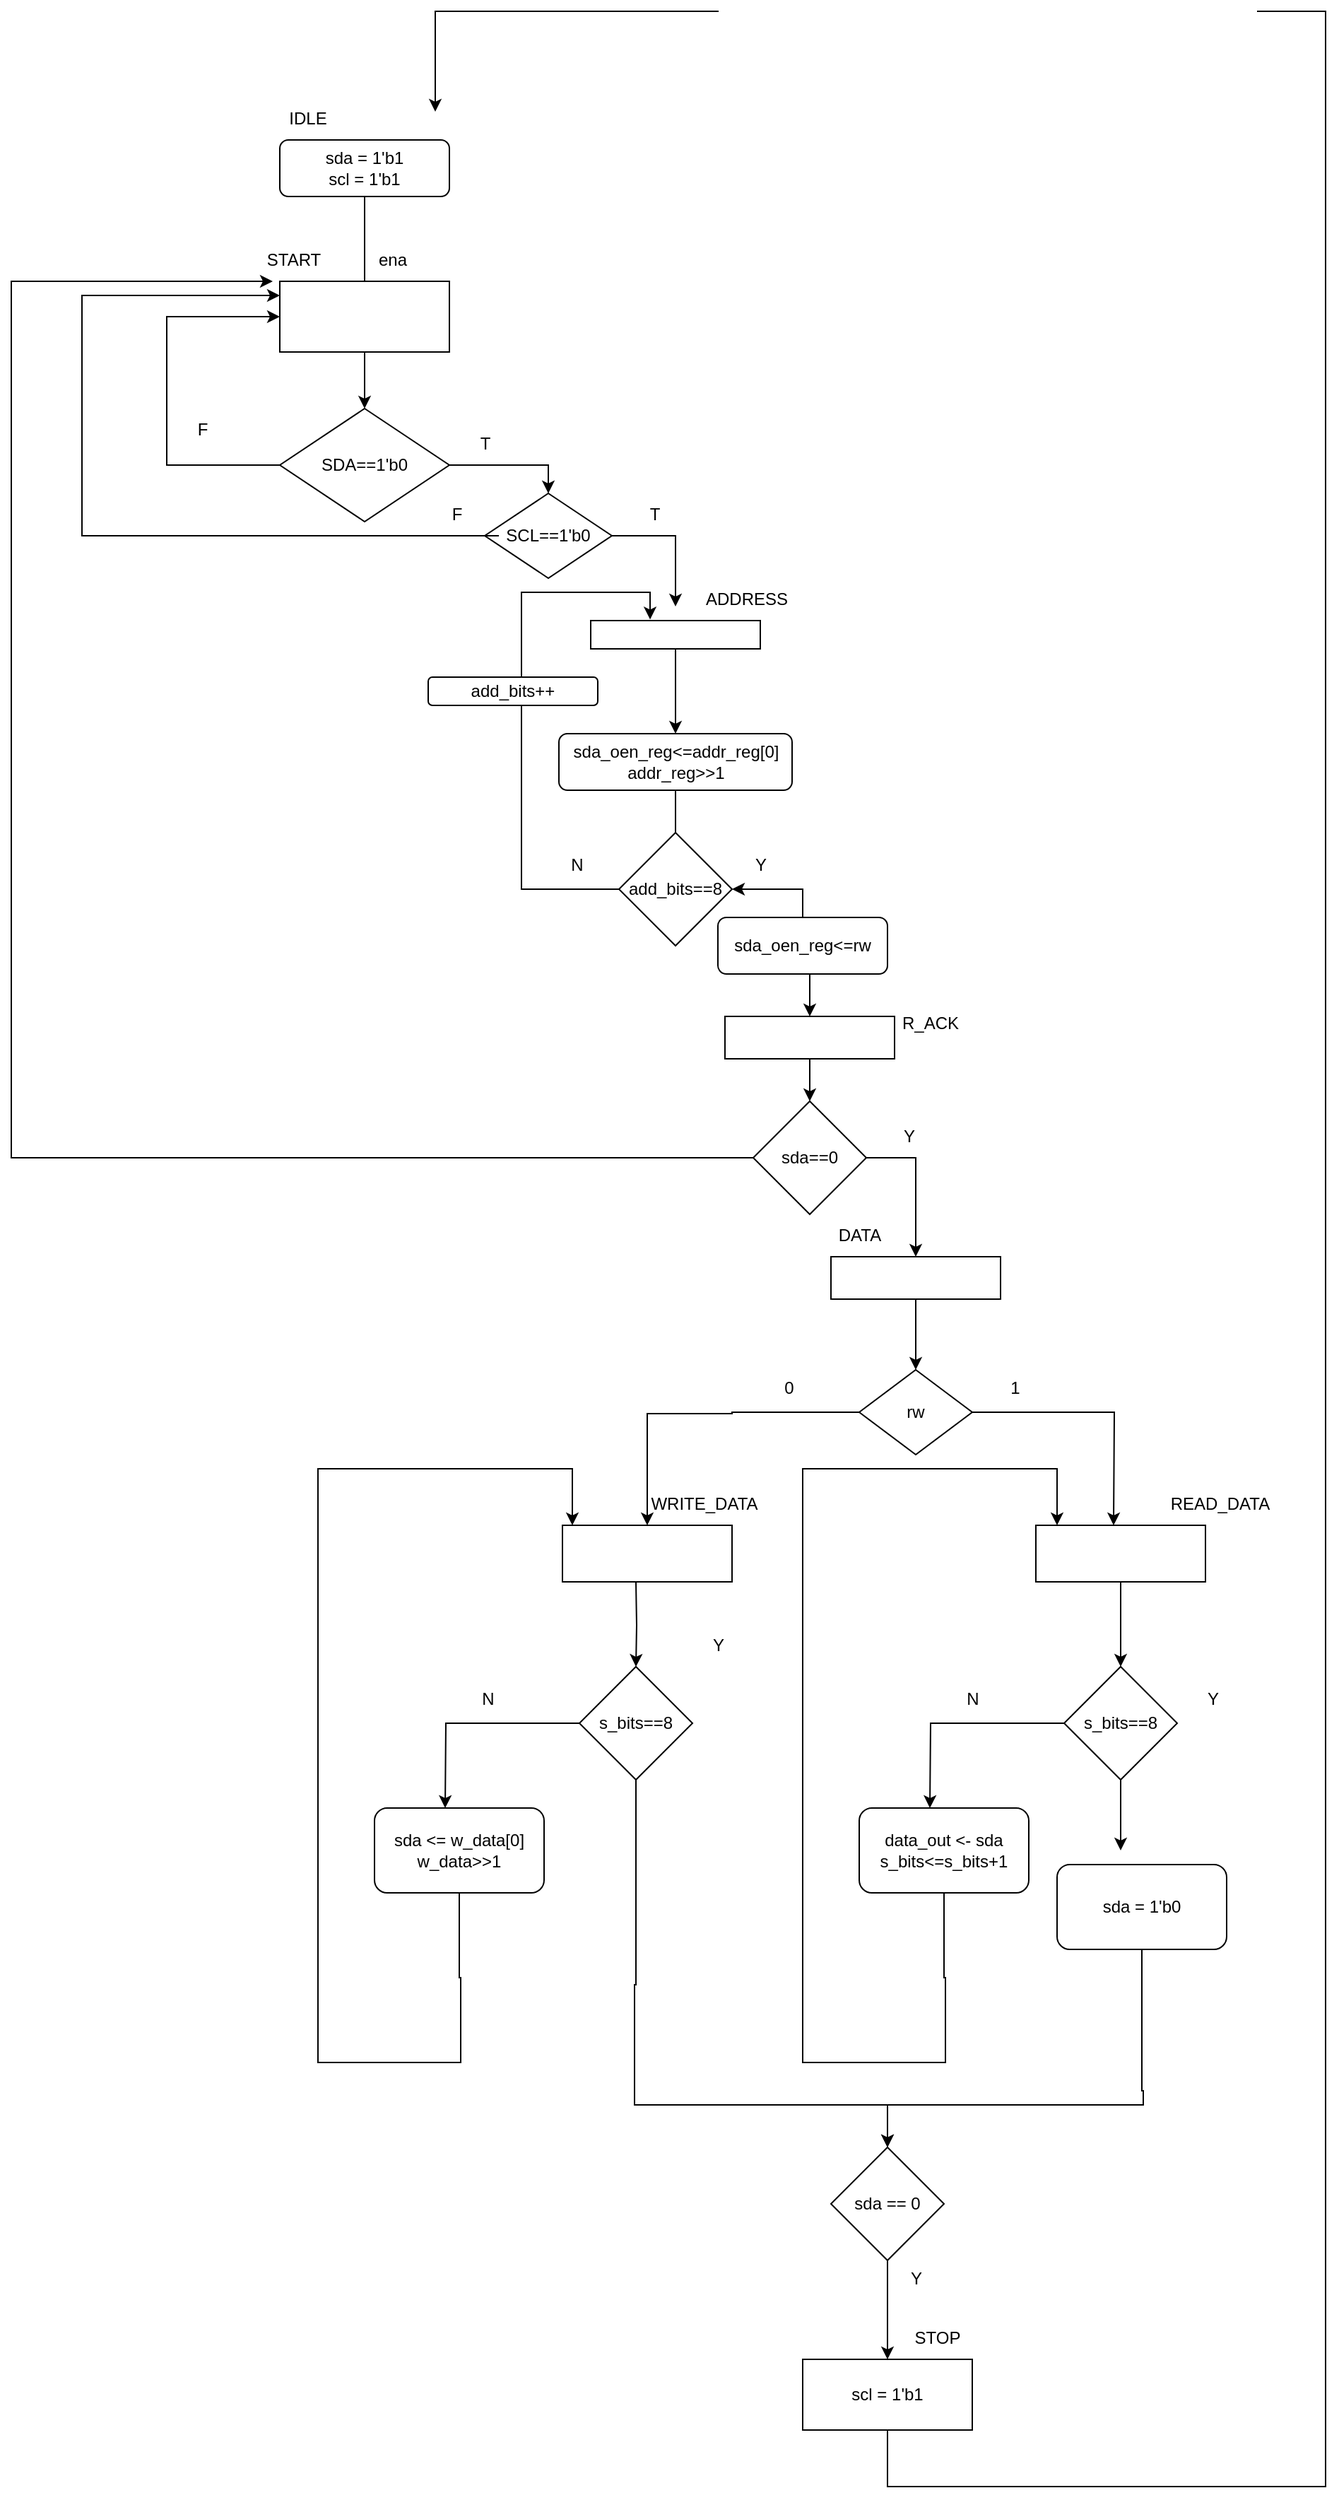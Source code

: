 <mxfile version="27.1.3">
  <diagram name="Page-1" id="b277rzLD2Fhs7HAJS3M5">
    <mxGraphModel dx="1226" dy="620" grid="1" gridSize="10" guides="1" tooltips="1" connect="1" arrows="1" fold="1" page="1" pageScale="1" pageWidth="850" pageHeight="1100" math="0" shadow="0">
      <root>
        <mxCell id="0" />
        <mxCell id="1" parent="0" />
        <mxCell id="nR8L8_re4a13Xp5RJiHS-1" value="sda = 1&#39;b1&lt;div&gt;scl = 1&#39;b1&lt;/div&gt;" style="rounded=1;whiteSpace=wrap;html=1;" parent="1" vertex="1">
          <mxGeometry x="320" y="130" width="120" height="40" as="geometry" />
        </mxCell>
        <mxCell id="nR8L8_re4a13Xp5RJiHS-2" value="IDLE" style="text;html=1;align=center;verticalAlign=middle;whiteSpace=wrap;rounded=0;" parent="1" vertex="1">
          <mxGeometry x="310" y="100" width="60" height="30" as="geometry" />
        </mxCell>
        <mxCell id="nR8L8_re4a13Xp5RJiHS-3" value="" style="endArrow=classic;html=1;rounded=0;exitX=0.5;exitY=1;exitDx=0;exitDy=0;" parent="1" source="nR8L8_re4a13Xp5RJiHS-1" edge="1">
          <mxGeometry width="50" height="50" relative="1" as="geometry">
            <mxPoint x="400" y="300" as="sourcePoint" />
            <mxPoint x="380" y="250" as="targetPoint" />
          </mxGeometry>
        </mxCell>
        <mxCell id="nR8L8_re4a13Xp5RJiHS-5" value="ena" style="text;html=1;align=center;verticalAlign=middle;whiteSpace=wrap;rounded=0;" parent="1" vertex="1">
          <mxGeometry x="370" y="200" width="60" height="30" as="geometry" />
        </mxCell>
        <mxCell id="nR8L8_re4a13Xp5RJiHS-7" value="START" style="text;html=1;align=center;verticalAlign=middle;whiteSpace=wrap;rounded=0;" parent="1" vertex="1">
          <mxGeometry x="300" y="200" width="60" height="30" as="geometry" />
        </mxCell>
        <mxCell id="nR8L8_re4a13Xp5RJiHS-9" value="SDA==1&#39;b0" style="rhombus;whiteSpace=wrap;html=1;" parent="1" vertex="1">
          <mxGeometry x="320" y="320" width="120" height="80" as="geometry" />
        </mxCell>
        <mxCell id="VUbeCjVTyL7We-Jl0k7P-1" value="" style="endArrow=classic;html=1;rounded=0;exitX=1;exitY=0.5;exitDx=0;exitDy=0;" edge="1" parent="1" source="nR8L8_re4a13Xp5RJiHS-9">
          <mxGeometry width="50" height="50" relative="1" as="geometry">
            <mxPoint x="400" y="300" as="sourcePoint" />
            <mxPoint x="510" y="380" as="targetPoint" />
            <Array as="points">
              <mxPoint x="510" y="360" />
            </Array>
          </mxGeometry>
        </mxCell>
        <mxCell id="VUbeCjVTyL7We-Jl0k7P-3" style="edgeStyle=orthogonalEdgeStyle;rounded=0;orthogonalLoop=1;jettySize=auto;html=1;entryX=0.5;entryY=0;entryDx=0;entryDy=0;" edge="1" parent="1" source="VUbeCjVTyL7We-Jl0k7P-2" target="nR8L8_re4a13Xp5RJiHS-9">
          <mxGeometry relative="1" as="geometry" />
        </mxCell>
        <mxCell id="VUbeCjVTyL7We-Jl0k7P-2" value="" style="rounded=0;whiteSpace=wrap;html=1;" vertex="1" parent="1">
          <mxGeometry x="320" y="230" width="120" height="50" as="geometry" />
        </mxCell>
        <mxCell id="VUbeCjVTyL7We-Jl0k7P-11" style="edgeStyle=orthogonalEdgeStyle;rounded=0;orthogonalLoop=1;jettySize=auto;html=1;exitX=0.5;exitY=1;exitDx=0;exitDy=0;entryX=0.5;entryY=0;entryDx=0;entryDy=0;" edge="1" parent="1" source="VUbeCjVTyL7We-Jl0k7P-6" target="VUbeCjVTyL7We-Jl0k7P-9">
          <mxGeometry relative="1" as="geometry" />
        </mxCell>
        <mxCell id="VUbeCjVTyL7We-Jl0k7P-6" value="" style="rounded=0;whiteSpace=wrap;html=1;" vertex="1" parent="1">
          <mxGeometry x="540" y="470" width="120" height="20" as="geometry" />
        </mxCell>
        <mxCell id="VUbeCjVTyL7We-Jl0k7P-7" value="ADDRESS" style="text;html=1;align=center;verticalAlign=middle;resizable=0;points=[];autosize=1;strokeColor=none;fillColor=none;" vertex="1" parent="1">
          <mxGeometry x="610" y="440" width="80" height="30" as="geometry" />
        </mxCell>
        <mxCell id="VUbeCjVTyL7We-Jl0k7P-16" style="edgeStyle=orthogonalEdgeStyle;rounded=0;orthogonalLoop=1;jettySize=auto;html=1;" edge="1" parent="1" source="VUbeCjVTyL7We-Jl0k7P-9">
          <mxGeometry relative="1" as="geometry">
            <mxPoint x="600" y="640" as="targetPoint" />
          </mxGeometry>
        </mxCell>
        <mxCell id="VUbeCjVTyL7We-Jl0k7P-9" value="&lt;div&gt;sda_oen_reg&amp;lt;=addr_reg[0]&lt;/div&gt;&lt;div&gt;addr_reg&amp;gt;&amp;gt;1&lt;/div&gt;" style="rounded=1;whiteSpace=wrap;html=1;" vertex="1" parent="1">
          <mxGeometry x="517.5" y="550" width="165" height="40" as="geometry" />
        </mxCell>
        <mxCell id="VUbeCjVTyL7We-Jl0k7P-12" value="T" style="text;html=1;align=center;verticalAlign=middle;resizable=0;points=[];autosize=1;strokeColor=none;fillColor=none;" vertex="1" parent="1">
          <mxGeometry x="450" y="330" width="30" height="30" as="geometry" />
        </mxCell>
        <mxCell id="VUbeCjVTyL7We-Jl0k7P-13" value="SCL==1&#39;b0" style="rhombus;whiteSpace=wrap;html=1;" vertex="1" parent="1">
          <mxGeometry x="465" y="380" width="90" height="60" as="geometry" />
        </mxCell>
        <mxCell id="VUbeCjVTyL7We-Jl0k7P-14" value="" style="endArrow=classic;html=1;rounded=0;exitX=1;exitY=0.5;exitDx=0;exitDy=0;" edge="1" parent="1" source="VUbeCjVTyL7We-Jl0k7P-13">
          <mxGeometry width="50" height="50" relative="1" as="geometry">
            <mxPoint x="400" y="400" as="sourcePoint" />
            <mxPoint x="600" y="460" as="targetPoint" />
            <Array as="points">
              <mxPoint x="600" y="410" />
            </Array>
          </mxGeometry>
        </mxCell>
        <mxCell id="VUbeCjVTyL7We-Jl0k7P-15" value="T" style="text;html=1;align=center;verticalAlign=middle;resizable=0;points=[];autosize=1;strokeColor=none;fillColor=none;" vertex="1" parent="1">
          <mxGeometry x="570" y="380" width="30" height="30" as="geometry" />
        </mxCell>
        <mxCell id="VUbeCjVTyL7We-Jl0k7P-18" style="edgeStyle=orthogonalEdgeStyle;rounded=0;orthogonalLoop=1;jettySize=auto;html=1;entryX=0.35;entryY=-0.04;entryDx=0;entryDy=0;entryPerimeter=0;" edge="1" parent="1" source="VUbeCjVTyL7We-Jl0k7P-17" target="VUbeCjVTyL7We-Jl0k7P-6">
          <mxGeometry relative="1" as="geometry">
            <mxPoint x="580" y="460" as="targetPoint" />
            <Array as="points">
              <mxPoint x="491" y="660" />
              <mxPoint x="491" y="450" />
              <mxPoint x="582" y="450" />
            </Array>
          </mxGeometry>
        </mxCell>
        <mxCell id="VUbeCjVTyL7We-Jl0k7P-17" value="add_bits==8" style="rhombus;whiteSpace=wrap;html=1;" vertex="1" parent="1">
          <mxGeometry x="560" y="620" width="80" height="80" as="geometry" />
        </mxCell>
        <mxCell id="VUbeCjVTyL7We-Jl0k7P-23" value="N" style="text;html=1;align=center;verticalAlign=middle;resizable=0;points=[];autosize=1;strokeColor=none;fillColor=none;" vertex="1" parent="1">
          <mxGeometry x="515" y="628" width="30" height="30" as="geometry" />
        </mxCell>
        <mxCell id="VUbeCjVTyL7We-Jl0k7P-24" value="add_bits++" style="rounded=1;whiteSpace=wrap;html=1;" vertex="1" parent="1">
          <mxGeometry x="425" y="510" width="120" height="20" as="geometry" />
        </mxCell>
        <mxCell id="VUbeCjVTyL7We-Jl0k7P-26" value="Y" style="text;html=1;align=center;verticalAlign=middle;resizable=0;points=[];autosize=1;strokeColor=none;fillColor=none;" vertex="1" parent="1">
          <mxGeometry x="645" y="628" width="30" height="30" as="geometry" />
        </mxCell>
        <mxCell id="VUbeCjVTyL7We-Jl0k7P-47" style="edgeStyle=orthogonalEdgeStyle;rounded=0;orthogonalLoop=1;jettySize=auto;html=1;exitX=0.5;exitY=1;exitDx=0;exitDy=0;" edge="1" parent="1" source="VUbeCjVTyL7We-Jl0k7P-27" target="VUbeCjVTyL7We-Jl0k7P-30">
          <mxGeometry relative="1" as="geometry" />
        </mxCell>
        <mxCell id="VUbeCjVTyL7We-Jl0k7P-27" value="" style="whiteSpace=wrap;html=1;" vertex="1" parent="1">
          <mxGeometry x="635" y="750" width="120" height="30" as="geometry" />
        </mxCell>
        <mxCell id="VUbeCjVTyL7We-Jl0k7P-28" value="R_ACK" style="text;html=1;align=center;verticalAlign=middle;resizable=0;points=[];autosize=1;strokeColor=none;fillColor=none;" vertex="1" parent="1">
          <mxGeometry x="750" y="740" width="60" height="30" as="geometry" />
        </mxCell>
        <mxCell id="VUbeCjVTyL7We-Jl0k7P-31" style="edgeStyle=orthogonalEdgeStyle;rounded=0;orthogonalLoop=1;jettySize=auto;html=1;exitX=1;exitY=0.5;exitDx=0;exitDy=0;" edge="1" parent="1" source="VUbeCjVTyL7We-Jl0k7P-30" target="VUbeCjVTyL7We-Jl0k7P-42">
          <mxGeometry relative="1" as="geometry">
            <mxPoint x="765" y="890" as="targetPoint" />
            <Array as="points">
              <mxPoint x="770" y="850" />
            </Array>
          </mxGeometry>
        </mxCell>
        <mxCell id="VUbeCjVTyL7We-Jl0k7P-37" style="edgeStyle=orthogonalEdgeStyle;rounded=0;orthogonalLoop=1;jettySize=auto;html=1;entryX=0.25;entryY=1;entryDx=0;entryDy=0;" edge="1" parent="1" source="VUbeCjVTyL7We-Jl0k7P-30" target="nR8L8_re4a13Xp5RJiHS-7">
          <mxGeometry relative="1" as="geometry">
            <mxPoint x="290" y="230" as="targetPoint" />
            <Array as="points">
              <mxPoint x="130" y="850" />
              <mxPoint x="130" y="230" />
            </Array>
          </mxGeometry>
        </mxCell>
        <mxCell id="VUbeCjVTyL7We-Jl0k7P-30" value="sda==0" style="rhombus;whiteSpace=wrap;html=1;" vertex="1" parent="1">
          <mxGeometry x="655" y="810" width="80" height="80" as="geometry" />
        </mxCell>
        <mxCell id="VUbeCjVTyL7We-Jl0k7P-32" value="Y" style="text;html=1;align=center;verticalAlign=middle;resizable=0;points=[];autosize=1;strokeColor=none;fillColor=none;" vertex="1" parent="1">
          <mxGeometry x="750" y="820" width="30" height="30" as="geometry" />
        </mxCell>
        <mxCell id="VUbeCjVTyL7We-Jl0k7P-33" value="" style="endArrow=classic;html=1;rounded=0;exitX=0;exitY=0.5;exitDx=0;exitDy=0;entryX=0;entryY=0.5;entryDx=0;entryDy=0;" edge="1" parent="1" source="nR8L8_re4a13Xp5RJiHS-9" target="VUbeCjVTyL7We-Jl0k7P-2">
          <mxGeometry width="50" height="50" relative="1" as="geometry">
            <mxPoint x="200" y="350" as="sourcePoint" />
            <mxPoint x="240" y="220" as="targetPoint" />
            <Array as="points">
              <mxPoint x="240" y="360" />
              <mxPoint x="240" y="255" />
            </Array>
          </mxGeometry>
        </mxCell>
        <mxCell id="VUbeCjVTyL7We-Jl0k7P-34" value="F" style="text;html=1;align=center;verticalAlign=middle;resizable=0;points=[];autosize=1;strokeColor=none;fillColor=none;" vertex="1" parent="1">
          <mxGeometry x="250" y="320" width="30" height="30" as="geometry" />
        </mxCell>
        <mxCell id="VUbeCjVTyL7We-Jl0k7P-35" value="" style="endArrow=classic;html=1;rounded=0;exitX=0;exitY=0.5;exitDx=0;exitDy=0;" edge="1" parent="1">
          <mxGeometry width="50" height="50" relative="1" as="geometry">
            <mxPoint x="475" y="410" as="sourcePoint" />
            <mxPoint x="320" y="240" as="targetPoint" />
            <Array as="points">
              <mxPoint x="180" y="410" />
              <mxPoint x="180" y="240" />
            </Array>
          </mxGeometry>
        </mxCell>
        <mxCell id="VUbeCjVTyL7We-Jl0k7P-36" value="F" style="text;html=1;align=center;verticalAlign=middle;resizable=0;points=[];autosize=1;strokeColor=none;fillColor=none;" vertex="1" parent="1">
          <mxGeometry x="430" y="380" width="30" height="30" as="geometry" />
        </mxCell>
        <mxCell id="VUbeCjVTyL7We-Jl0k7P-44" style="edgeStyle=orthogonalEdgeStyle;rounded=0;orthogonalLoop=1;jettySize=auto;html=1;" edge="1" parent="1" source="VUbeCjVTyL7We-Jl0k7P-42">
          <mxGeometry relative="1" as="geometry">
            <mxPoint x="770" y="1000" as="targetPoint" />
          </mxGeometry>
        </mxCell>
        <mxCell id="VUbeCjVTyL7We-Jl0k7P-42" value="" style="rounded=0;whiteSpace=wrap;html=1;" vertex="1" parent="1">
          <mxGeometry x="710" y="920" width="120" height="30" as="geometry" />
        </mxCell>
        <mxCell id="VUbeCjVTyL7We-Jl0k7P-43" value="DATA" style="text;html=1;align=center;verticalAlign=middle;resizable=0;points=[];autosize=1;strokeColor=none;fillColor=none;" vertex="1" parent="1">
          <mxGeometry x="705" y="890" width="50" height="30" as="geometry" />
        </mxCell>
        <mxCell id="VUbeCjVTyL7We-Jl0k7P-48" style="edgeStyle=orthogonalEdgeStyle;rounded=0;orthogonalLoop=1;jettySize=auto;html=1;exitX=0.5;exitY=1;exitDx=0;exitDy=0;entryX=0.5;entryY=0;entryDx=0;entryDy=0;" edge="1" parent="1" source="VUbeCjVTyL7We-Jl0k7P-45" target="VUbeCjVTyL7We-Jl0k7P-27">
          <mxGeometry relative="1" as="geometry" />
        </mxCell>
        <mxCell id="VUbeCjVTyL7We-Jl0k7P-45" value="sda_oen_reg&amp;lt;=rw" style="rounded=1;whiteSpace=wrap;html=1;" vertex="1" parent="1">
          <mxGeometry x="630" y="680" width="120" height="40" as="geometry" />
        </mxCell>
        <mxCell id="VUbeCjVTyL7We-Jl0k7P-46" style="edgeStyle=orthogonalEdgeStyle;rounded=0;orthogonalLoop=1;jettySize=auto;html=1;entryX=1;entryY=0.5;entryDx=0;entryDy=0;" edge="1" parent="1" source="VUbeCjVTyL7We-Jl0k7P-45" target="VUbeCjVTyL7We-Jl0k7P-17">
          <mxGeometry relative="1" as="geometry" />
        </mxCell>
        <mxCell id="VUbeCjVTyL7We-Jl0k7P-50" style="edgeStyle=orthogonalEdgeStyle;rounded=0;orthogonalLoop=1;jettySize=auto;html=1;" edge="1" parent="1" source="VUbeCjVTyL7We-Jl0k7P-49">
          <mxGeometry relative="1" as="geometry">
            <mxPoint x="910" y="1110" as="targetPoint" />
          </mxGeometry>
        </mxCell>
        <mxCell id="VUbeCjVTyL7We-Jl0k7P-51" style="edgeStyle=orthogonalEdgeStyle;rounded=0;orthogonalLoop=1;jettySize=auto;html=1;" edge="1" parent="1" source="VUbeCjVTyL7We-Jl0k7P-49" target="VUbeCjVTyL7We-Jl0k7P-57">
          <mxGeometry relative="1" as="geometry">
            <mxPoint x="580" y="1120" as="targetPoint" />
            <Array as="points">
              <mxPoint x="640" y="1030" />
              <mxPoint x="640" y="1031" />
            </Array>
          </mxGeometry>
        </mxCell>
        <mxCell id="VUbeCjVTyL7We-Jl0k7P-49" value="rw" style="rhombus;whiteSpace=wrap;html=1;" vertex="1" parent="1">
          <mxGeometry x="730" y="1000" width="80" height="60" as="geometry" />
        </mxCell>
        <mxCell id="VUbeCjVTyL7We-Jl0k7P-52" value="1" style="text;html=1;align=center;verticalAlign=middle;resizable=0;points=[];autosize=1;strokeColor=none;fillColor=none;" vertex="1" parent="1">
          <mxGeometry x="825" y="998" width="30" height="30" as="geometry" />
        </mxCell>
        <mxCell id="VUbeCjVTyL7We-Jl0k7P-53" value="0" style="text;html=1;align=center;verticalAlign=middle;resizable=0;points=[];autosize=1;strokeColor=none;fillColor=none;" vertex="1" parent="1">
          <mxGeometry x="665" y="998" width="30" height="30" as="geometry" />
        </mxCell>
        <mxCell id="VUbeCjVTyL7We-Jl0k7P-55" value="READ_DATA" style="text;html=1;align=center;verticalAlign=middle;resizable=0;points=[];autosize=1;strokeColor=none;fillColor=none;" vertex="1" parent="1">
          <mxGeometry x="940" y="1080" width="90" height="30" as="geometry" />
        </mxCell>
        <mxCell id="VUbeCjVTyL7We-Jl0k7P-59" style="edgeStyle=orthogonalEdgeStyle;rounded=0;orthogonalLoop=1;jettySize=auto;html=1;" edge="1" parent="1" source="VUbeCjVTyL7We-Jl0k7P-56" target="VUbeCjVTyL7We-Jl0k7P-60">
          <mxGeometry relative="1" as="geometry">
            <mxPoint x="915" y="1230" as="targetPoint" />
          </mxGeometry>
        </mxCell>
        <mxCell id="VUbeCjVTyL7We-Jl0k7P-56" value="" style="rounded=0;whiteSpace=wrap;html=1;" vertex="1" parent="1">
          <mxGeometry x="855" y="1110" width="120" height="40" as="geometry" />
        </mxCell>
        <mxCell id="VUbeCjVTyL7We-Jl0k7P-57" value="" style="rounded=0;whiteSpace=wrap;html=1;" vertex="1" parent="1">
          <mxGeometry x="520" y="1110" width="120" height="40" as="geometry" />
        </mxCell>
        <mxCell id="VUbeCjVTyL7We-Jl0k7P-58" value="WRITE_DATA" style="text;html=1;align=center;verticalAlign=middle;resizable=0;points=[];autosize=1;strokeColor=none;fillColor=none;" vertex="1" parent="1">
          <mxGeometry x="570" y="1080" width="100" height="30" as="geometry" />
        </mxCell>
        <mxCell id="VUbeCjVTyL7We-Jl0k7P-62" style="edgeStyle=orthogonalEdgeStyle;rounded=0;orthogonalLoop=1;jettySize=auto;html=1;exitX=0;exitY=0.5;exitDx=0;exitDy=0;" edge="1" parent="1" source="VUbeCjVTyL7We-Jl0k7P-60">
          <mxGeometry relative="1" as="geometry">
            <mxPoint x="780" y="1310" as="targetPoint" />
          </mxGeometry>
        </mxCell>
        <mxCell id="VUbeCjVTyL7We-Jl0k7P-101" style="edgeStyle=orthogonalEdgeStyle;rounded=0;orthogonalLoop=1;jettySize=auto;html=1;" edge="1" parent="1" source="VUbeCjVTyL7We-Jl0k7P-60">
          <mxGeometry relative="1" as="geometry">
            <mxPoint x="915" y="1340" as="targetPoint" />
          </mxGeometry>
        </mxCell>
        <mxCell id="VUbeCjVTyL7We-Jl0k7P-60" value="s_bits==8" style="rhombus;whiteSpace=wrap;html=1;" vertex="1" parent="1">
          <mxGeometry x="875" y="1210" width="80" height="80" as="geometry" />
        </mxCell>
        <mxCell id="VUbeCjVTyL7We-Jl0k7P-63" value="N" style="text;html=1;align=center;verticalAlign=middle;resizable=0;points=[];autosize=1;strokeColor=none;fillColor=none;" vertex="1" parent="1">
          <mxGeometry x="795" y="1218" width="30" height="30" as="geometry" />
        </mxCell>
        <mxCell id="VUbeCjVTyL7We-Jl0k7P-67" style="edgeStyle=orthogonalEdgeStyle;rounded=0;orthogonalLoop=1;jettySize=auto;html=1;" edge="1" parent="1" source="VUbeCjVTyL7We-Jl0k7P-64">
          <mxGeometry relative="1" as="geometry">
            <mxPoint x="870" y="1110" as="targetPoint" />
            <Array as="points">
              <mxPoint x="790" y="1430" />
              <mxPoint x="791" y="1430" />
              <mxPoint x="791" y="1490" />
              <mxPoint x="690" y="1490" />
              <mxPoint x="690" y="1070" />
              <mxPoint x="870" y="1070" />
            </Array>
          </mxGeometry>
        </mxCell>
        <mxCell id="VUbeCjVTyL7We-Jl0k7P-64" value="&lt;div&gt;&lt;span style=&quot;background-color: transparent; color: light-dark(rgb(0, 0, 0), rgb(255, 255, 255));&quot;&gt;data_out &amp;lt;- sda&lt;/span&gt;&lt;/div&gt;&lt;div&gt;&lt;span style=&quot;background-color: transparent; color: light-dark(rgb(0, 0, 0), rgb(255, 255, 255));&quot;&gt;s_bits&amp;lt;=s_bits+1&lt;/span&gt;&lt;/div&gt;" style="rounded=1;whiteSpace=wrap;html=1;" vertex="1" parent="1">
          <mxGeometry x="730" y="1310" width="120" height="60" as="geometry" />
        </mxCell>
        <mxCell id="VUbeCjVTyL7We-Jl0k7P-75" style="edgeStyle=orthogonalEdgeStyle;rounded=0;orthogonalLoop=1;jettySize=auto;html=1;" edge="1" parent="1" target="VUbeCjVTyL7We-Jl0k7P-79">
          <mxGeometry relative="1" as="geometry">
            <mxPoint x="572" y="1230" as="targetPoint" />
            <mxPoint x="572" y="1150" as="sourcePoint" />
          </mxGeometry>
        </mxCell>
        <mxCell id="VUbeCjVTyL7We-Jl0k7P-77" style="edgeStyle=orthogonalEdgeStyle;rounded=0;orthogonalLoop=1;jettySize=auto;html=1;exitX=0;exitY=0.5;exitDx=0;exitDy=0;" edge="1" parent="1" source="VUbeCjVTyL7We-Jl0k7P-79">
          <mxGeometry relative="1" as="geometry">
            <mxPoint x="437" y="1310" as="targetPoint" />
          </mxGeometry>
        </mxCell>
        <mxCell id="VUbeCjVTyL7We-Jl0k7P-100" style="edgeStyle=orthogonalEdgeStyle;rounded=0;orthogonalLoop=1;jettySize=auto;html=1;" edge="1" parent="1" source="VUbeCjVTyL7We-Jl0k7P-79" target="VUbeCjVTyL7We-Jl0k7P-99">
          <mxGeometry relative="1" as="geometry">
            <mxPoint x="750" y="1520" as="targetPoint" />
            <Array as="points">
              <mxPoint x="572" y="1435" />
              <mxPoint x="571" y="1435" />
              <mxPoint x="571" y="1520" />
              <mxPoint x="750" y="1520" />
            </Array>
          </mxGeometry>
        </mxCell>
        <mxCell id="VUbeCjVTyL7We-Jl0k7P-79" value="s_bits==8" style="rhombus;whiteSpace=wrap;html=1;" vertex="1" parent="1">
          <mxGeometry x="532" y="1210" width="80" height="80" as="geometry" />
        </mxCell>
        <mxCell id="VUbeCjVTyL7We-Jl0k7P-80" value="N" style="text;html=1;align=center;verticalAlign=middle;resizable=0;points=[];autosize=1;strokeColor=none;fillColor=none;" vertex="1" parent="1">
          <mxGeometry x="452" y="1218" width="30" height="30" as="geometry" />
        </mxCell>
        <mxCell id="VUbeCjVTyL7We-Jl0k7P-81" style="edgeStyle=orthogonalEdgeStyle;rounded=0;orthogonalLoop=1;jettySize=auto;html=1;" edge="1" parent="1" source="VUbeCjVTyL7We-Jl0k7P-82">
          <mxGeometry relative="1" as="geometry">
            <mxPoint x="527" y="1110" as="targetPoint" />
            <Array as="points">
              <mxPoint x="447" y="1430" />
              <mxPoint x="448" y="1430" />
              <mxPoint x="448" y="1490" />
              <mxPoint x="347" y="1490" />
              <mxPoint x="347" y="1070" />
              <mxPoint x="527" y="1070" />
            </Array>
          </mxGeometry>
        </mxCell>
        <mxCell id="VUbeCjVTyL7We-Jl0k7P-82" value="sda &amp;lt;= w_data[0]&lt;div&gt;w_data&amp;gt;&amp;gt;1&lt;/div&gt;" style="rounded=1;whiteSpace=wrap;html=1;" vertex="1" parent="1">
          <mxGeometry x="387" y="1310" width="120" height="60" as="geometry" />
        </mxCell>
        <mxCell id="VUbeCjVTyL7We-Jl0k7P-86" value="Y" style="text;html=1;align=center;verticalAlign=middle;resizable=0;points=[];autosize=1;strokeColor=none;fillColor=none;" vertex="1" parent="1">
          <mxGeometry x="615" y="1180" width="30" height="30" as="geometry" />
        </mxCell>
        <mxCell id="VUbeCjVTyL7We-Jl0k7P-87" value="Y" style="text;html=1;align=center;verticalAlign=middle;resizable=0;points=[];autosize=1;strokeColor=none;fillColor=none;" vertex="1" parent="1">
          <mxGeometry x="965" y="1218" width="30" height="30" as="geometry" />
        </mxCell>
        <mxCell id="VUbeCjVTyL7We-Jl0k7P-89" value="STOP" style="text;html=1;align=center;verticalAlign=middle;resizable=0;points=[];autosize=1;strokeColor=none;fillColor=none;" vertex="1" parent="1">
          <mxGeometry x="755" y="1670" width="60" height="30" as="geometry" />
        </mxCell>
        <mxCell id="VUbeCjVTyL7We-Jl0k7P-105" style="edgeStyle=orthogonalEdgeStyle;rounded=0;orthogonalLoop=1;jettySize=auto;html=1;" edge="1" parent="1" source="VUbeCjVTyL7We-Jl0k7P-90">
          <mxGeometry relative="1" as="geometry">
            <mxPoint x="430" y="110" as="targetPoint" />
            <Array as="points">
              <mxPoint x="750" y="1790" />
              <mxPoint x="1060" y="1790" />
              <mxPoint x="1060" y="39" />
            </Array>
          </mxGeometry>
        </mxCell>
        <mxCell id="VUbeCjVTyL7We-Jl0k7P-90" value="scl = 1&#39;b1" style="whiteSpace=wrap;html=1;" vertex="1" parent="1">
          <mxGeometry x="690" y="1700" width="120" height="50" as="geometry" />
        </mxCell>
        <mxCell id="VUbeCjVTyL7We-Jl0k7P-102" style="edgeStyle=orthogonalEdgeStyle;rounded=0;orthogonalLoop=1;jettySize=auto;html=1;" edge="1" parent="1" source="VUbeCjVTyL7We-Jl0k7P-96" target="VUbeCjVTyL7We-Jl0k7P-99">
          <mxGeometry relative="1" as="geometry">
            <mxPoint x="770" y="1520" as="targetPoint" />
            <Array as="points">
              <mxPoint x="930" y="1510" />
              <mxPoint x="931" y="1510" />
              <mxPoint x="931" y="1520" />
              <mxPoint x="750" y="1520" />
            </Array>
          </mxGeometry>
        </mxCell>
        <mxCell id="VUbeCjVTyL7We-Jl0k7P-96" value="sda = 1&#39;b0" style="rounded=1;whiteSpace=wrap;html=1;" vertex="1" parent="1">
          <mxGeometry x="870" y="1350" width="120" height="60" as="geometry" />
        </mxCell>
        <mxCell id="VUbeCjVTyL7We-Jl0k7P-103" value="" style="edgeStyle=orthogonalEdgeStyle;rounded=0;orthogonalLoop=1;jettySize=auto;html=1;" edge="1" parent="1" source="VUbeCjVTyL7We-Jl0k7P-99" target="VUbeCjVTyL7We-Jl0k7P-90">
          <mxGeometry relative="1" as="geometry" />
        </mxCell>
        <mxCell id="VUbeCjVTyL7We-Jl0k7P-99" value="sda == 0" style="rhombus;whiteSpace=wrap;html=1;" vertex="1" parent="1">
          <mxGeometry x="710" y="1550" width="80" height="80" as="geometry" />
        </mxCell>
        <mxCell id="VUbeCjVTyL7We-Jl0k7P-104" value="Y" style="text;html=1;align=center;verticalAlign=middle;resizable=0;points=[];autosize=1;strokeColor=none;fillColor=none;" vertex="1" parent="1">
          <mxGeometry x="755" y="1628" width="30" height="30" as="geometry" />
        </mxCell>
      </root>
    </mxGraphModel>
  </diagram>
</mxfile>
